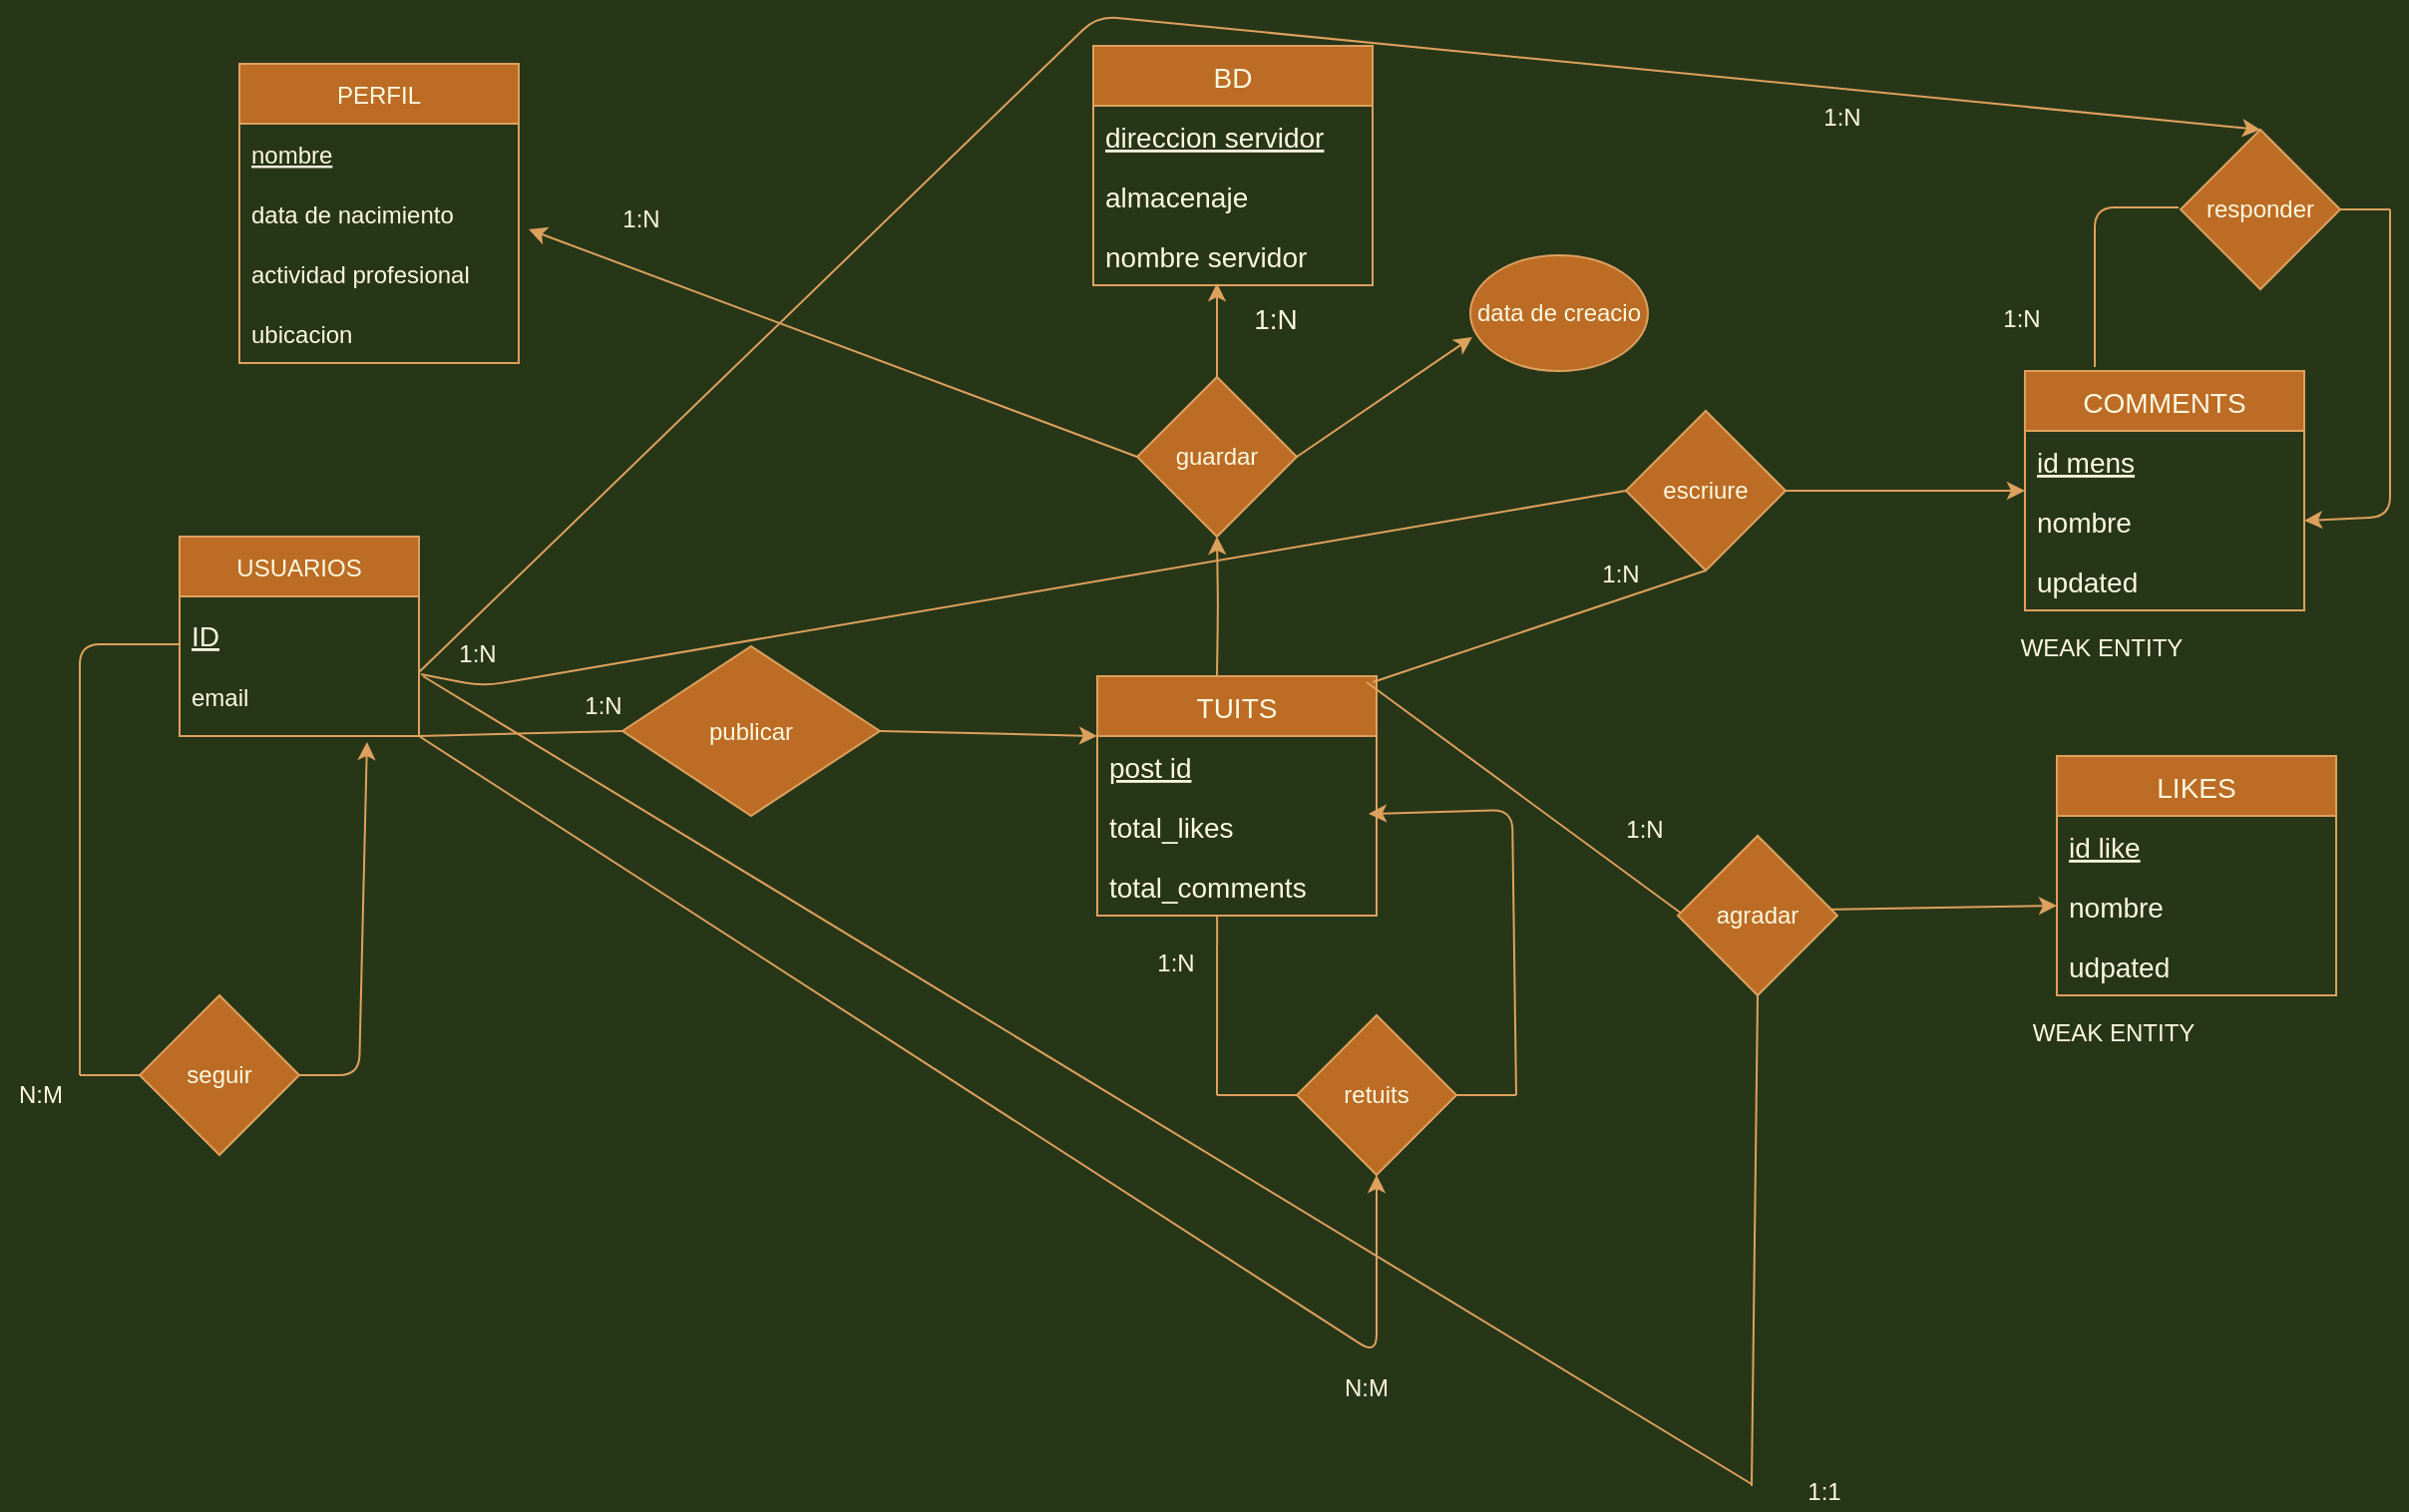 <mxfile version="17.4.6" type="github">
  <diagram id="F9Lmq02h1qLxoGkAazGJ" name="Page-1">
    <mxGraphModel dx="1022" dy="762" grid="0" gridSize="10" guides="1" tooltips="1" connect="1" arrows="1" fold="1" page="0" pageScale="1" pageWidth="850" pageHeight="1100" background="#283618" math="0" shadow="0">
      <root>
        <mxCell id="0" />
        <mxCell id="1" parent="0" />
        <mxCell id="DtOBf7YDAijJ-QFpaW7s-9" style="edgeStyle=orthogonalEdgeStyle;orthogonalLoop=1;jettySize=auto;html=1;exitX=0.5;exitY=0;exitDx=0;exitDy=0;entryX=0.5;entryY=1;entryDx=0;entryDy=0;labelBackgroundColor=#283618;strokeColor=#DDA15E;fontColor=#FEFAE0;" parent="1" target="DtOBf7YDAijJ-QFpaW7s-10" edge="1">
          <mxGeometry relative="1" as="geometry">
            <mxPoint x="1110" y="270" as="targetPoint" />
            <mxPoint x="1080" y="340" as="sourcePoint" />
          </mxGeometry>
        </mxCell>
        <mxCell id="DtOBf7YDAijJ-QFpaW7s-3" value="publicar" style="rhombus;whiteSpace=wrap;html=1;fillColor=#BC6C25;strokeColor=#DDA15E;fontColor=#FEFAE0;" parent="1" vertex="1">
          <mxGeometry x="782" y="325" width="129" height="85" as="geometry" />
        </mxCell>
        <mxCell id="DtOBf7YDAijJ-QFpaW7s-6" value="" style="endArrow=classic;html=1;exitX=1;exitY=0.5;exitDx=0;exitDy=0;labelBackgroundColor=#283618;strokeColor=#DDA15E;fontColor=#FEFAE0;" parent="1" source="DtOBf7YDAijJ-QFpaW7s-3" edge="1">
          <mxGeometry width="50" height="50" relative="1" as="geometry">
            <mxPoint x="855" y="270" as="sourcePoint" />
            <mxPoint x="1020" y="370" as="targetPoint" />
          </mxGeometry>
        </mxCell>
        <mxCell id="DtOBf7YDAijJ-QFpaW7s-8" value="" style="endArrow=classic;html=1;exitX=0.5;exitY=0;exitDx=0;exitDy=0;labelBackgroundColor=#283618;strokeColor=#DDA15E;fontColor=#FEFAE0;" parent="1" source="DtOBf7YDAijJ-QFpaW7s-10" edge="1">
          <mxGeometry width="50" height="50" relative="1" as="geometry">
            <mxPoint x="1050" y="220" as="sourcePoint" />
            <mxPoint x="1080" y="143" as="targetPoint" />
          </mxGeometry>
        </mxCell>
        <mxCell id="DtOBf7YDAijJ-QFpaW7s-10" value="guardar" style="rhombus;whiteSpace=wrap;html=1;fillColor=#BC6C25;strokeColor=#DDA15E;fontColor=#FEFAE0;" parent="1" vertex="1">
          <mxGeometry x="1040" y="190" width="80" height="80" as="geometry" />
        </mxCell>
        <mxCell id="DtOBf7YDAijJ-QFpaW7s-18" value="seguir" style="rhombus;whiteSpace=wrap;html=1;fillColor=#BC6C25;strokeColor=#DDA15E;fontColor=#FEFAE0;" parent="1" vertex="1">
          <mxGeometry x="540" y="500" width="80" height="80" as="geometry" />
        </mxCell>
        <mxCell id="DtOBf7YDAijJ-QFpaW7s-24" value="" style="endArrow=none;html=1;entryX=0;entryY=0.8;entryDx=0;entryDy=0;labelBackgroundColor=#283618;strokeColor=#DDA15E;fontColor=#FEFAE0;entryPerimeter=0;" parent="1" edge="1" target="m8ZQ2Up7pdVSYgsY9KcW-3">
          <mxGeometry width="50" height="50" relative="1" as="geometry">
            <mxPoint x="510" y="540" as="sourcePoint" />
            <mxPoint x="560" y="370" as="targetPoint" />
            <Array as="points">
              <mxPoint x="510" y="324" />
            </Array>
          </mxGeometry>
        </mxCell>
        <mxCell id="DtOBf7YDAijJ-QFpaW7s-25" value="" style="endArrow=none;html=1;entryX=0;entryY=0.5;entryDx=0;entryDy=0;labelBackgroundColor=#283618;strokeColor=#DDA15E;fontColor=#FEFAE0;" parent="1" target="DtOBf7YDAijJ-QFpaW7s-18" edge="1">
          <mxGeometry width="50" height="50" relative="1" as="geometry">
            <mxPoint x="510" y="540" as="sourcePoint" />
            <mxPoint x="880" y="410" as="targetPoint" />
            <Array as="points">
              <mxPoint x="510" y="540" />
            </Array>
          </mxGeometry>
        </mxCell>
        <mxCell id="DtOBf7YDAijJ-QFpaW7s-28" value="" style="endArrow=none;html=1;entryX=0.429;entryY=1;entryDx=0;entryDy=0;entryPerimeter=0;labelBackgroundColor=#283618;strokeColor=#DDA15E;fontColor=#FEFAE0;" parent="1" target="B6jzh1-_E29QQxIKuJQ--18" edge="1">
          <mxGeometry width="50" height="50" relative="1" as="geometry">
            <mxPoint x="1080" y="550" as="sourcePoint" />
            <mxPoint x="1077" y="466" as="targetPoint" />
            <Array as="points" />
          </mxGeometry>
        </mxCell>
        <mxCell id="DtOBf7YDAijJ-QFpaW7s-30" value="retuits" style="rhombus;whiteSpace=wrap;html=1;fillColor=#BC6C25;strokeColor=#DDA15E;fontColor=#FEFAE0;" parent="1" vertex="1">
          <mxGeometry x="1120" y="510" width="80" height="80" as="geometry" />
        </mxCell>
        <mxCell id="DtOBf7YDAijJ-QFpaW7s-34" value="" style="endArrow=none;html=1;entryX=0;entryY=0.5;entryDx=0;entryDy=0;labelBackgroundColor=#283618;strokeColor=#DDA15E;fontColor=#FEFAE0;" parent="1" target="DtOBf7YDAijJ-QFpaW7s-30" edge="1">
          <mxGeometry width="50" height="50" relative="1" as="geometry">
            <mxPoint x="1080" y="550" as="sourcePoint" />
            <mxPoint x="1130" y="500" as="targetPoint" />
          </mxGeometry>
        </mxCell>
        <mxCell id="DtOBf7YDAijJ-QFpaW7s-35" value="" style="endArrow=classic;html=1;labelBackgroundColor=#283618;strokeColor=#DDA15E;fontColor=#FEFAE0;" parent="1" edge="1">
          <mxGeometry width="50" height="50" relative="1" as="geometry">
            <mxPoint x="1230" y="550" as="sourcePoint" />
            <mxPoint x="1156" y="409" as="targetPoint" />
            <Array as="points">
              <mxPoint x="1228" y="407" />
            </Array>
          </mxGeometry>
        </mxCell>
        <mxCell id="DtOBf7YDAijJ-QFpaW7s-36" value="" style="endArrow=none;html=1;exitX=1;exitY=0.5;exitDx=0;exitDy=0;labelBackgroundColor=#283618;strokeColor=#DDA15E;fontColor=#FEFAE0;" parent="1" source="DtOBf7YDAijJ-QFpaW7s-30" edge="1">
          <mxGeometry width="50" height="50" relative="1" as="geometry">
            <mxPoint x="1180" y="600" as="sourcePoint" />
            <mxPoint x="1230" y="550" as="targetPoint" />
          </mxGeometry>
        </mxCell>
        <mxCell id="DtOBf7YDAijJ-QFpaW7s-37" value="1:N" style="text;html=1;align=center;verticalAlign=middle;resizable=0;points=[];autosize=1;strokeColor=none;fillColor=none;fontColor=#FEFAE0;" parent="1" vertex="1">
          <mxGeometry x="757" y="345" width="30" height="20" as="geometry" />
        </mxCell>
        <mxCell id="DtOBf7YDAijJ-QFpaW7s-39" value="N:M" style="text;html=1;align=center;verticalAlign=middle;resizable=0;points=[];autosize=1;strokeColor=none;fillColor=none;fontColor=#FEFAE0;" parent="1" vertex="1">
          <mxGeometry x="470" y="540" width="40" height="20" as="geometry" />
        </mxCell>
        <mxCell id="DtOBf7YDAijJ-QFpaW7s-43" value="" style="endArrow=classic;html=1;exitX=1;exitY=0.5;exitDx=0;exitDy=0;entryX=0.5;entryY=1;entryDx=0;entryDy=0;labelBackgroundColor=#283618;strokeColor=#DDA15E;fontColor=#FEFAE0;" parent="1" target="DtOBf7YDAijJ-QFpaW7s-30" edge="1">
          <mxGeometry width="50" height="50" relative="1" as="geometry">
            <mxPoint x="680" y="370" as="sourcePoint" />
            <mxPoint x="1150" y="650" as="targetPoint" />
            <Array as="points">
              <mxPoint x="1160" y="680" />
              <mxPoint x="1160" y="590" />
            </Array>
          </mxGeometry>
        </mxCell>
        <mxCell id="DtOBf7YDAijJ-QFpaW7s-49" value="" style="endArrow=none;html=1;exitX=1;exitY=0.5;exitDx=0;exitDy=0;entryX=0;entryY=0.5;entryDx=0;entryDy=0;labelBackgroundColor=#283618;strokeColor=#DDA15E;fontColor=#FEFAE0;" parent="1" target="DtOBf7YDAijJ-QFpaW7s-3" edge="1">
          <mxGeometry width="50" height="50" relative="1" as="geometry">
            <mxPoint x="680" y="370" as="sourcePoint" />
            <mxPoint x="880" y="410" as="targetPoint" />
          </mxGeometry>
        </mxCell>
        <mxCell id="m8ZQ2Up7pdVSYgsY9KcW-2" value="USUARIOS" style="swimlane;fontStyle=0;childLayout=stackLayout;horizontal=1;startSize=30;horizontalStack=0;resizeParent=1;resizeParentMax=0;resizeLast=0;collapsible=1;marginBottom=0;fillColor=#BC6C25;strokeColor=#DDA15E;fontColor=#FEFAE0;" parent="1" vertex="1">
          <mxGeometry x="560" y="270" width="120" height="100" as="geometry">
            <mxRectangle x="560" y="270" width="90" height="30" as="alternateBounds" />
          </mxGeometry>
        </mxCell>
        <mxCell id="m8ZQ2Up7pdVSYgsY9KcW-3" value="ID" style="text;strokeColor=none;fillColor=none;align=left;verticalAlign=bottom;spacingLeft=4;spacingRight=4;overflow=hidden;points=[[0,0.5],[1,0.5]];portConstraint=eastwest;rotatable=0;fontSize=14;fontStyle=4;fontColor=#FEFAE0;" parent="m8ZQ2Up7pdVSYgsY9KcW-2" vertex="1">
          <mxGeometry y="30" width="120" height="30" as="geometry" />
        </mxCell>
        <mxCell id="m8ZQ2Up7pdVSYgsY9KcW-5" value="email" style="text;strokeColor=none;fillColor=none;align=left;verticalAlign=middle;spacingLeft=4;spacingRight=4;overflow=hidden;points=[[0,0.5],[1,0.5]];portConstraint=eastwest;rotatable=0;fontColor=#FEFAE0;" parent="m8ZQ2Up7pdVSYgsY9KcW-2" vertex="1">
          <mxGeometry y="60" width="120" height="40" as="geometry" />
        </mxCell>
        <mxCell id="m8ZQ2Up7pdVSYgsY9KcW-10" value="TUITS" style="swimlane;fontStyle=0;childLayout=stackLayout;horizontal=1;startSize=30;horizontalStack=0;resizeParent=1;resizeParentMax=0;resizeLast=0;collapsible=1;marginBottom=0;fontSize=14;fillColor=#BC6C25;strokeColor=#DDA15E;fontColor=#FEFAE0;" parent="1" vertex="1">
          <mxGeometry x="1020" y="340" width="140" height="120" as="geometry" />
        </mxCell>
        <mxCell id="m8ZQ2Up7pdVSYgsY9KcW-12" value="post id" style="text;strokeColor=none;fillColor=none;align=left;verticalAlign=middle;spacingLeft=4;spacingRight=4;overflow=hidden;points=[[0,0.5],[1,0.5]];portConstraint=eastwest;rotatable=0;fontSize=14;fontStyle=4;fontColor=#FEFAE0;" parent="m8ZQ2Up7pdVSYgsY9KcW-10" vertex="1">
          <mxGeometry y="30" width="140" height="30" as="geometry" />
        </mxCell>
        <mxCell id="m8ZQ2Up7pdVSYgsY9KcW-13" value="total_likes" style="text;strokeColor=none;fillColor=none;align=left;verticalAlign=middle;spacingLeft=4;spacingRight=4;overflow=hidden;points=[[0,0.5],[1,0.5]];portConstraint=eastwest;rotatable=0;fontSize=14;fontColor=#FEFAE0;" parent="m8ZQ2Up7pdVSYgsY9KcW-10" vertex="1">
          <mxGeometry y="60" width="140" height="30" as="geometry" />
        </mxCell>
        <mxCell id="B6jzh1-_E29QQxIKuJQ--18" value="total_comments" style="text;strokeColor=none;fillColor=none;align=left;verticalAlign=middle;spacingLeft=4;spacingRight=4;overflow=hidden;points=[[0,0.5],[1,0.5]];portConstraint=eastwest;rotatable=0;fontSize=14;fontColor=#FEFAE0;" parent="m8ZQ2Up7pdVSYgsY9KcW-10" vertex="1">
          <mxGeometry y="90" width="140" height="30" as="geometry" />
        </mxCell>
        <mxCell id="m8ZQ2Up7pdVSYgsY9KcW-14" value="COMMENTS" style="swimlane;fontStyle=0;childLayout=stackLayout;horizontal=1;startSize=30;horizontalStack=0;resizeParent=1;resizeParentMax=0;resizeLast=0;collapsible=1;marginBottom=0;fontSize=14;fillColor=#BC6C25;strokeColor=#DDA15E;fontColor=#FEFAE0;" parent="1" vertex="1">
          <mxGeometry x="1485" y="187" width="140" height="120" as="geometry">
            <mxRectangle x="1330" y="210" width="109" height="30" as="alternateBounds" />
          </mxGeometry>
        </mxCell>
        <mxCell id="m8ZQ2Up7pdVSYgsY9KcW-15" value="id mens" style="text;strokeColor=none;fillColor=none;align=left;verticalAlign=middle;spacingLeft=4;spacingRight=4;overflow=hidden;points=[[0,0.5],[1,0.5]];portConstraint=eastwest;rotatable=0;fontSize=14;fontStyle=4;fontColor=#FEFAE0;" parent="m8ZQ2Up7pdVSYgsY9KcW-14" vertex="1">
          <mxGeometry y="30" width="140" height="30" as="geometry" />
        </mxCell>
        <mxCell id="m8ZQ2Up7pdVSYgsY9KcW-17" value="nombre" style="text;strokeColor=none;fillColor=none;align=left;verticalAlign=middle;spacingLeft=4;spacingRight=4;overflow=hidden;points=[[0,0.5],[1,0.5]];portConstraint=eastwest;rotatable=0;fontSize=14;fontColor=#FEFAE0;" parent="m8ZQ2Up7pdVSYgsY9KcW-14" vertex="1">
          <mxGeometry y="60" width="140" height="30" as="geometry" />
        </mxCell>
        <mxCell id="98zSMJr4EcUNLfbWK-TV-6" value="updated" style="text;strokeColor=none;fillColor=none;align=left;verticalAlign=middle;spacingLeft=4;spacingRight=4;overflow=hidden;points=[[0,0.5],[1,0.5]];portConstraint=eastwest;rotatable=0;fontSize=14;fontColor=#FEFAE0;" parent="m8ZQ2Up7pdVSYgsY9KcW-14" vertex="1">
          <mxGeometry y="90" width="140" height="30" as="geometry" />
        </mxCell>
        <mxCell id="m8ZQ2Up7pdVSYgsY9KcW-20" value="BD" style="swimlane;fontStyle=0;childLayout=stackLayout;horizontal=1;startSize=30;horizontalStack=0;resizeParent=1;resizeParentMax=0;resizeLast=0;collapsible=1;marginBottom=0;fontSize=14;fillColor=#BC6C25;strokeColor=#DDA15E;fontColor=#FEFAE0;" parent="1" vertex="1">
          <mxGeometry x="1018" y="24" width="140" height="120" as="geometry" />
        </mxCell>
        <mxCell id="m8ZQ2Up7pdVSYgsY9KcW-21" value="direccion servidor" style="text;strokeColor=none;fillColor=none;align=left;verticalAlign=middle;spacingLeft=4;spacingRight=4;overflow=hidden;points=[[0,0.5],[1,0.5]];portConstraint=eastwest;rotatable=0;fontSize=14;fontStyle=4;fontColor=#FEFAE0;" parent="m8ZQ2Up7pdVSYgsY9KcW-20" vertex="1">
          <mxGeometry y="30" width="140" height="30" as="geometry" />
        </mxCell>
        <mxCell id="m8ZQ2Up7pdVSYgsY9KcW-22" value="almacenaje" style="text;strokeColor=none;fillColor=none;align=left;verticalAlign=middle;spacingLeft=4;spacingRight=4;overflow=hidden;points=[[0,0.5],[1,0.5]];portConstraint=eastwest;rotatable=0;fontSize=14;fontColor=#FEFAE0;" parent="m8ZQ2Up7pdVSYgsY9KcW-20" vertex="1">
          <mxGeometry y="60" width="140" height="30" as="geometry" />
        </mxCell>
        <mxCell id="m8ZQ2Up7pdVSYgsY9KcW-23" value="nombre servidor" style="text;strokeColor=none;fillColor=none;align=left;verticalAlign=middle;spacingLeft=4;spacingRight=4;overflow=hidden;points=[[0,0.5],[1,0.5]];portConstraint=eastwest;rotatable=0;fontSize=14;fontColor=#FEFAE0;" parent="m8ZQ2Up7pdVSYgsY9KcW-20" vertex="1">
          <mxGeometry y="90" width="140" height="30" as="geometry" />
        </mxCell>
        <mxCell id="m8ZQ2Up7pdVSYgsY9KcW-24" value="LIKES" style="swimlane;fontStyle=0;childLayout=stackLayout;horizontal=1;startSize=30;horizontalStack=0;resizeParent=1;resizeParentMax=0;resizeLast=0;collapsible=1;marginBottom=0;fontSize=14;fillColor=#BC6C25;strokeColor=#DDA15E;fontColor=#FEFAE0;" parent="1" vertex="1">
          <mxGeometry x="1501" y="380" width="140" height="120" as="geometry" />
        </mxCell>
        <mxCell id="m8ZQ2Up7pdVSYgsY9KcW-25" value="id like" style="text;strokeColor=none;fillColor=none;align=left;verticalAlign=middle;spacingLeft=4;spacingRight=4;overflow=hidden;points=[[0,0.5],[1,0.5]];portConstraint=eastwest;rotatable=0;fontSize=14;fontStyle=4;fontColor=#FEFAE0;" parent="m8ZQ2Up7pdVSYgsY9KcW-24" vertex="1">
          <mxGeometry y="30" width="140" height="30" as="geometry" />
        </mxCell>
        <mxCell id="m8ZQ2Up7pdVSYgsY9KcW-26" value="nombre" style="text;strokeColor=none;fillColor=none;align=left;verticalAlign=middle;spacingLeft=4;spacingRight=4;overflow=hidden;points=[[0,0.5],[1,0.5]];portConstraint=eastwest;rotatable=0;fontSize=14;fontColor=#FEFAE0;" parent="m8ZQ2Up7pdVSYgsY9KcW-24" vertex="1">
          <mxGeometry y="60" width="140" height="30" as="geometry" />
        </mxCell>
        <mxCell id="m8ZQ2Up7pdVSYgsY9KcW-27" value="udpated" style="text;strokeColor=none;fillColor=none;align=left;verticalAlign=middle;spacingLeft=4;spacingRight=4;overflow=hidden;points=[[0,0.5],[1,0.5]];portConstraint=eastwest;rotatable=0;fontSize=14;fontColor=#FEFAE0;" parent="m8ZQ2Up7pdVSYgsY9KcW-24" vertex="1">
          <mxGeometry y="90" width="140" height="30" as="geometry" />
        </mxCell>
        <mxCell id="m8ZQ2Up7pdVSYgsY9KcW-28" value="1:N" style="text;html=1;align=center;verticalAlign=middle;resizable=0;points=[];autosize=1;strokeColor=none;fillColor=none;fontSize=14;fontColor=#FEFAE0;" parent="1" vertex="1">
          <mxGeometry x="1089" y="151" width="40" height="20" as="geometry" />
        </mxCell>
        <mxCell id="m8ZQ2Up7pdVSYgsY9KcW-30" value="" style="endArrow=classic;html=1;fontSize=14;exitX=1;exitY=0.5;exitDx=0;exitDy=0;entryX=0.783;entryY=1.075;entryDx=0;entryDy=0;entryPerimeter=0;labelBackgroundColor=#283618;strokeColor=#DDA15E;fontColor=#FEFAE0;" parent="1" source="DtOBf7YDAijJ-QFpaW7s-18" target="m8ZQ2Up7pdVSYgsY9KcW-5" edge="1">
          <mxGeometry width="50" height="50" relative="1" as="geometry">
            <mxPoint x="1130" y="530" as="sourcePoint" />
            <mxPoint x="653" y="413" as="targetPoint" />
            <Array as="points">
              <mxPoint x="650" y="540" />
            </Array>
          </mxGeometry>
        </mxCell>
        <mxCell id="mXAZfB25hkBoYCW9Ecj9-1" value="" style="endArrow=none;html=1;entryX=0.5;entryY=1;entryDx=0;entryDy=0;labelBackgroundColor=#283618;strokeColor=#DDA15E;fontColor=#FEFAE0;" parent="1" target="mXAZfB25hkBoYCW9Ecj9-4" edge="1">
          <mxGeometry width="50" height="50" relative="1" as="geometry">
            <mxPoint x="1158" y="343" as="sourcePoint" />
            <mxPoint x="1276" y="258" as="targetPoint" />
          </mxGeometry>
        </mxCell>
        <mxCell id="mXAZfB25hkBoYCW9Ecj9-3" value="" style="endArrow=classic;html=1;entryX=0;entryY=0.5;entryDx=0;entryDy=0;labelBackgroundColor=#283618;strokeColor=#DDA15E;fontColor=#FEFAE0;" parent="1" target="m8ZQ2Up7pdVSYgsY9KcW-14" edge="1">
          <mxGeometry width="50" height="50" relative="1" as="geometry">
            <mxPoint x="1360" y="247" as="sourcePoint" />
            <mxPoint x="1485" y="257" as="targetPoint" />
            <Array as="points" />
          </mxGeometry>
        </mxCell>
        <mxCell id="mXAZfB25hkBoYCW9Ecj9-4" value="escriure" style="rhombus;whiteSpace=wrap;html=1;fillColor=#BC6C25;strokeColor=#DDA15E;fontColor=#FEFAE0;" parent="1" vertex="1">
          <mxGeometry x="1285" y="207" width="80" height="80" as="geometry" />
        </mxCell>
        <mxCell id="mXAZfB25hkBoYCW9Ecj9-6" value="" style="endArrow=none;html=1;exitX=1.008;exitY=0.225;exitDx=0;exitDy=0;exitPerimeter=0;entryX=0;entryY=0.5;entryDx=0;entryDy=0;labelBackgroundColor=#283618;strokeColor=#DDA15E;fontColor=#FEFAE0;" parent="1" source="m8ZQ2Up7pdVSYgsY9KcW-5" target="mXAZfB25hkBoYCW9Ecj9-4" edge="1">
          <mxGeometry width="50" height="50" relative="1" as="geometry">
            <mxPoint x="952" y="401" as="sourcePoint" />
            <mxPoint x="1002" y="351" as="targetPoint" />
            <Array as="points">
              <mxPoint x="712" y="345" />
            </Array>
          </mxGeometry>
        </mxCell>
        <mxCell id="B6jzh1-_E29QQxIKuJQ--2" value="" style="endArrow=classic;html=1;entryX=0;entryY=0.5;entryDx=0;entryDy=0;labelBackgroundColor=#283618;strokeColor=#DDA15E;fontColor=#FEFAE0;" parent="1" target="m8ZQ2Up7pdVSYgsY9KcW-26" edge="1">
          <mxGeometry width="50" height="50" relative="1" as="geometry">
            <mxPoint x="1384" y="457" as="sourcePoint" />
            <mxPoint x="1441" y="410" as="targetPoint" />
          </mxGeometry>
        </mxCell>
        <mxCell id="B6jzh1-_E29QQxIKuJQ--3" value="" style="endArrow=none;html=1;labelBackgroundColor=#283618;strokeColor=#DDA15E;fontColor=#FEFAE0;" parent="1" edge="1">
          <mxGeometry width="50" height="50" relative="1" as="geometry">
            <mxPoint x="1155" y="343" as="sourcePoint" />
            <mxPoint x="1317" y="462" as="targetPoint" />
          </mxGeometry>
        </mxCell>
        <mxCell id="B6jzh1-_E29QQxIKuJQ--6" value="agradar" style="rhombus;whiteSpace=wrap;html=1;fillColor=#BC6C25;strokeColor=#DDA15E;fontColor=#FEFAE0;" parent="1" vertex="1">
          <mxGeometry x="1311" y="420" width="80" height="80" as="geometry" />
        </mxCell>
        <mxCell id="B6jzh1-_E29QQxIKuJQ--7" value="" style="endArrow=none;html=1;exitX=1.017;exitY=0.25;exitDx=0;exitDy=0;exitPerimeter=0;labelBackgroundColor=#283618;strokeColor=#DDA15E;fontColor=#FEFAE0;" parent="1" source="m8ZQ2Up7pdVSYgsY9KcW-5" edge="1">
          <mxGeometry width="50" height="50" relative="1" as="geometry">
            <mxPoint x="988" y="415" as="sourcePoint" />
            <mxPoint x="1348" y="745" as="targetPoint" />
          </mxGeometry>
        </mxCell>
        <mxCell id="B6jzh1-_E29QQxIKuJQ--10" value="" style="endArrow=none;html=1;entryX=0.5;entryY=1;entryDx=0;entryDy=0;labelBackgroundColor=#283618;strokeColor=#DDA15E;fontColor=#FEFAE0;" parent="1" target="B6jzh1-_E29QQxIKuJQ--6" edge="1">
          <mxGeometry width="50" height="50" relative="1" as="geometry">
            <mxPoint x="1348" y="746" as="sourcePoint" />
            <mxPoint x="1038" y="476" as="targetPoint" />
          </mxGeometry>
        </mxCell>
        <mxCell id="B6jzh1-_E29QQxIKuJQ--15" value="1:1" style="text;html=1;align=center;verticalAlign=middle;resizable=0;points=[];autosize=1;strokeColor=none;fillColor=none;fontColor=#FEFAE0;" parent="1" vertex="1">
          <mxGeometry x="1370" y="740" width="27" height="18" as="geometry" />
        </mxCell>
        <mxCell id="B6jzh1-_E29QQxIKuJQ--16" value="N:M" style="text;html=1;strokeColor=none;fillColor=none;align=center;verticalAlign=middle;whiteSpace=wrap;fontColor=#FEFAE0;" parent="1" vertex="1">
          <mxGeometry x="1125" y="682" width="60" height="30" as="geometry" />
        </mxCell>
        <mxCell id="B6jzh1-_E29QQxIKuJQ--20" value="1:N" style="text;html=1;align=center;verticalAlign=middle;resizable=0;points=[];autosize=1;strokeColor=none;fillColor=none;fontColor=#FEFAE0;" parent="1" vertex="1">
          <mxGeometry x="1279" y="408" width="29" height="18" as="geometry" />
        </mxCell>
        <mxCell id="98zSMJr4EcUNLfbWK-TV-7" value="1:N" style="text;html=1;align=center;verticalAlign=middle;resizable=0;points=[];autosize=1;strokeColor=none;fillColor=none;fontColor=#FEFAE0;" parent="1" vertex="1">
          <mxGeometry x="694" y="320" width="29" height="18" as="geometry" />
        </mxCell>
        <mxCell id="98zSMJr4EcUNLfbWK-TV-9" value="WEAK ENTITY" style="text;html=1;align=center;verticalAlign=middle;resizable=0;points=[];autosize=1;strokeColor=none;fillColor=none;fontColor=#FEFAE0;" parent="1" vertex="1">
          <mxGeometry x="1477" y="317" width="91" height="18" as="geometry" />
        </mxCell>
        <mxCell id="98zSMJr4EcUNLfbWK-TV-10" value="WEAK ENTITY" style="text;html=1;align=center;verticalAlign=middle;resizable=0;points=[];autosize=1;strokeColor=none;fillColor=none;fontColor=#FEFAE0;" parent="1" vertex="1">
          <mxGeometry x="1483" y="510" width="91" height="18" as="geometry" />
        </mxCell>
        <mxCell id="98zSMJr4EcUNLfbWK-TV-14" value="PERFIL" style="swimlane;fontStyle=0;childLayout=stackLayout;horizontal=1;startSize=30;horizontalStack=0;resizeParent=1;resizeParentMax=0;resizeLast=0;collapsible=1;marginBottom=0;fillColor=#BC6C25;strokeColor=#DDA15E;fontColor=#FEFAE0;" parent="1" vertex="1">
          <mxGeometry x="590" y="33" width="140" height="150" as="geometry" />
        </mxCell>
        <mxCell id="98zSMJr4EcUNLfbWK-TV-15" value="nombre" style="text;strokeColor=none;fillColor=none;align=left;verticalAlign=middle;spacingLeft=4;spacingRight=4;overflow=hidden;points=[[0,0.5],[1,0.5]];portConstraint=eastwest;rotatable=0;fontStyle=4;fontColor=#FEFAE0;" parent="98zSMJr4EcUNLfbWK-TV-14" vertex="1">
          <mxGeometry y="30" width="140" height="30" as="geometry" />
        </mxCell>
        <mxCell id="98zSMJr4EcUNLfbWK-TV-16" value="data de nacimiento" style="text;strokeColor=none;fillColor=none;align=left;verticalAlign=middle;spacingLeft=4;spacingRight=4;overflow=hidden;points=[[0,0.5],[1,0.5]];portConstraint=eastwest;rotatable=0;fontColor=#FEFAE0;" parent="98zSMJr4EcUNLfbWK-TV-14" vertex="1">
          <mxGeometry y="60" width="140" height="30" as="geometry" />
        </mxCell>
        <mxCell id="98zSMJr4EcUNLfbWK-TV-17" value="actividad profesional" style="text;strokeColor=none;fillColor=none;align=left;verticalAlign=middle;spacingLeft=4;spacingRight=4;overflow=hidden;points=[[0,0.5],[1,0.5]];portConstraint=eastwest;rotatable=0;fontColor=#FEFAE0;" parent="98zSMJr4EcUNLfbWK-TV-14" vertex="1">
          <mxGeometry y="90" width="140" height="30" as="geometry" />
        </mxCell>
        <mxCell id="98zSMJr4EcUNLfbWK-TV-19" value="ubicacion" style="text;strokeColor=none;fillColor=none;align=left;verticalAlign=middle;spacingLeft=4;spacingRight=4;overflow=hidden;points=[[0,0.5],[1,0.5]];portConstraint=eastwest;rotatable=0;fontColor=#FEFAE0;" parent="98zSMJr4EcUNLfbWK-TV-14" vertex="1">
          <mxGeometry y="120" width="140" height="30" as="geometry" />
        </mxCell>
        <mxCell id="98zSMJr4EcUNLfbWK-TV-24" value="" style="endArrow=classic;html=1;entryX=1.036;entryY=0.767;entryDx=0;entryDy=0;entryPerimeter=0;exitX=0;exitY=0.5;exitDx=0;exitDy=0;labelBackgroundColor=#283618;strokeColor=#DDA15E;fontColor=#FEFAE0;" parent="1" source="DtOBf7YDAijJ-QFpaW7s-10" target="98zSMJr4EcUNLfbWK-TV-16" edge="1">
          <mxGeometry width="50" height="50" relative="1" as="geometry">
            <mxPoint x="1068" y="428" as="sourcePoint" />
            <mxPoint x="1118" y="378" as="targetPoint" />
          </mxGeometry>
        </mxCell>
        <mxCell id="LhhqskFNqdLRSUr8W0Wi-1" value="1:N" style="text;html=1;align=center;verticalAlign=middle;resizable=0;points=[];autosize=1;strokeColor=none;fillColor=none;fontColor=#FEFAE0;" vertex="1" parent="1">
          <mxGeometry x="776" y="102" width="29" height="18" as="geometry" />
        </mxCell>
        <mxCell id="LhhqskFNqdLRSUr8W0Wi-2" value="1:N" style="text;html=1;align=center;verticalAlign=middle;resizable=0;points=[];autosize=1;strokeColor=none;fillColor=none;fontColor=#FEFAE0;" vertex="1" parent="1">
          <mxGeometry x="1267" y="280" width="29" height="18" as="geometry" />
        </mxCell>
        <mxCell id="LhhqskFNqdLRSUr8W0Wi-3" value="1:N" style="text;html=1;align=center;verticalAlign=middle;resizable=0;points=[];autosize=1;strokeColor=none;fillColor=none;fontColor=#FEFAE0;" vertex="1" parent="1">
          <mxGeometry x="1044" y="475" width="29" height="18" as="geometry" />
        </mxCell>
        <mxCell id="LhhqskFNqdLRSUr8W0Wi-5" value="" style="endArrow=none;html=1;labelBackgroundColor=#283618;strokeColor=#DDA15E;fontColor=#FEFAE0;" edge="1" parent="1">
          <mxGeometry width="50" height="50" relative="1" as="geometry">
            <mxPoint x="1520" y="185" as="sourcePoint" />
            <mxPoint x="1562" y="105" as="targetPoint" />
            <Array as="points">
              <mxPoint x="1520" y="105" />
            </Array>
          </mxGeometry>
        </mxCell>
        <mxCell id="LhhqskFNqdLRSUr8W0Wi-6" value="responder" style="rhombus;whiteSpace=wrap;html=1;fillColor=#BC6C25;strokeColor=#DDA15E;fontColor=#FEFAE0;" vertex="1" parent="1">
          <mxGeometry x="1563" y="66" width="80" height="80" as="geometry" />
        </mxCell>
        <mxCell id="LhhqskFNqdLRSUr8W0Wi-7" value="" style="endArrow=classic;html=1;entryX=1;entryY=0.5;entryDx=0;entryDy=0;labelBackgroundColor=#283618;strokeColor=#DDA15E;fontColor=#FEFAE0;" edge="1" parent="1" target="m8ZQ2Up7pdVSYgsY9KcW-17">
          <mxGeometry width="50" height="50" relative="1" as="geometry">
            <mxPoint x="1668" y="106" as="sourcePoint" />
            <mxPoint x="1654" y="265" as="targetPoint" />
            <Array as="points">
              <mxPoint x="1668" y="260" />
            </Array>
          </mxGeometry>
        </mxCell>
        <mxCell id="LhhqskFNqdLRSUr8W0Wi-8" value="" style="endArrow=none;html=1;exitX=1;exitY=0.5;exitDx=0;exitDy=0;labelBackgroundColor=#283618;strokeColor=#DDA15E;fontColor=#FEFAE0;" edge="1" parent="1" source="LhhqskFNqdLRSUr8W0Wi-6">
          <mxGeometry width="50" height="50" relative="1" as="geometry">
            <mxPoint x="1614" y="155" as="sourcePoint" />
            <mxPoint x="1668" y="106" as="targetPoint" />
          </mxGeometry>
        </mxCell>
        <mxCell id="LhhqskFNqdLRSUr8W0Wi-9" value="1:N" style="text;html=1;align=center;verticalAlign=middle;resizable=0;points=[];autosize=1;strokeColor=none;fillColor=none;fontColor=#FEFAE0;" vertex="1" parent="1">
          <mxGeometry x="1468" y="152" width="29" height="18" as="geometry" />
        </mxCell>
        <mxCell id="LhhqskFNqdLRSUr8W0Wi-11" value="1:N" style="text;html=1;align=center;verticalAlign=middle;resizable=0;points=[];autosize=1;strokeColor=none;fillColor=none;fontColor=#FEFAE0;" vertex="1" parent="1">
          <mxGeometry x="1378" y="51" width="29" height="18" as="geometry" />
        </mxCell>
        <mxCell id="LhhqskFNqdLRSUr8W0Wi-12" value="" style="endArrow=classic;html=1;entryX=0.5;entryY=0;entryDx=0;entryDy=0;labelBackgroundColor=#283618;strokeColor=#DDA15E;fontColor=#FEFAE0;" edge="1" parent="1" target="LhhqskFNqdLRSUr8W0Wi-6">
          <mxGeometry width="50" height="50" relative="1" as="geometry">
            <mxPoint x="680" y="338" as="sourcePoint" />
            <mxPoint x="1064" y="365" as="targetPoint" />
            <Array as="points">
              <mxPoint x="1020" y="9" />
            </Array>
          </mxGeometry>
        </mxCell>
        <mxCell id="LhhqskFNqdLRSUr8W0Wi-13" value="data de creacio" style="ellipse;whiteSpace=wrap;html=1;rounded=0;sketch=0;fontColor=#FEFAE0;strokeColor=#DDA15E;fillColor=#BC6C25;" vertex="1" parent="1">
          <mxGeometry x="1207" y="129" width="89" height="58" as="geometry" />
        </mxCell>
        <mxCell id="LhhqskFNqdLRSUr8W0Wi-14" value="" style="endArrow=classic;html=1;rounded=1;sketch=0;fontColor=#FEFAE0;strokeColor=#DDA15E;fillColor=#BC6C25;curved=0;entryX=0.011;entryY=0.707;entryDx=0;entryDy=0;entryPerimeter=0;exitX=1;exitY=0.5;exitDx=0;exitDy=0;labelBackgroundColor=#283618;" edge="1" parent="1" source="DtOBf7YDAijJ-QFpaW7s-10" target="LhhqskFNqdLRSUr8W0Wi-13">
          <mxGeometry width="50" height="50" relative="1" as="geometry">
            <mxPoint x="1014" y="415" as="sourcePoint" />
            <mxPoint x="1064" y="365" as="targetPoint" />
          </mxGeometry>
        </mxCell>
      </root>
    </mxGraphModel>
  </diagram>
</mxfile>
